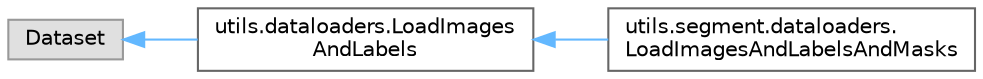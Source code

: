digraph "Graphical Class Hierarchy"
{
 // LATEX_PDF_SIZE
  bgcolor="transparent";
  edge [fontname=Helvetica,fontsize=10,labelfontname=Helvetica,labelfontsize=10];
  node [fontname=Helvetica,fontsize=10,shape=box,height=0.2,width=0.4];
  rankdir="LR";
  Node0 [id="Node000000",label="Dataset",height=0.2,width=0.4,color="grey60", fillcolor="#E0E0E0", style="filled",tooltip=" "];
  Node0 -> Node1 [id="edge6_Node000000_Node000001",dir="back",color="steelblue1",style="solid",tooltip=" "];
  Node1 [id="Node000001",label="utils.dataloaders.LoadImages\lAndLabels",height=0.2,width=0.4,color="grey40", fillcolor="white", style="filled",URL="$classutils_1_1dataloaders_1_1_load_images_and_labels.html",tooltip=" "];
  Node1 -> Node2 [id="edge7_Node000001_Node000002",dir="back",color="steelblue1",style="solid",tooltip=" "];
  Node2 [id="Node000002",label="utils.segment.dataloaders.\lLoadImagesAndLabelsAndMasks",height=0.2,width=0.4,color="grey40", fillcolor="white", style="filled",URL="$classutils_1_1segment_1_1dataloaders_1_1_load_images_and_labels_and_masks.html",tooltip=" "];
}
